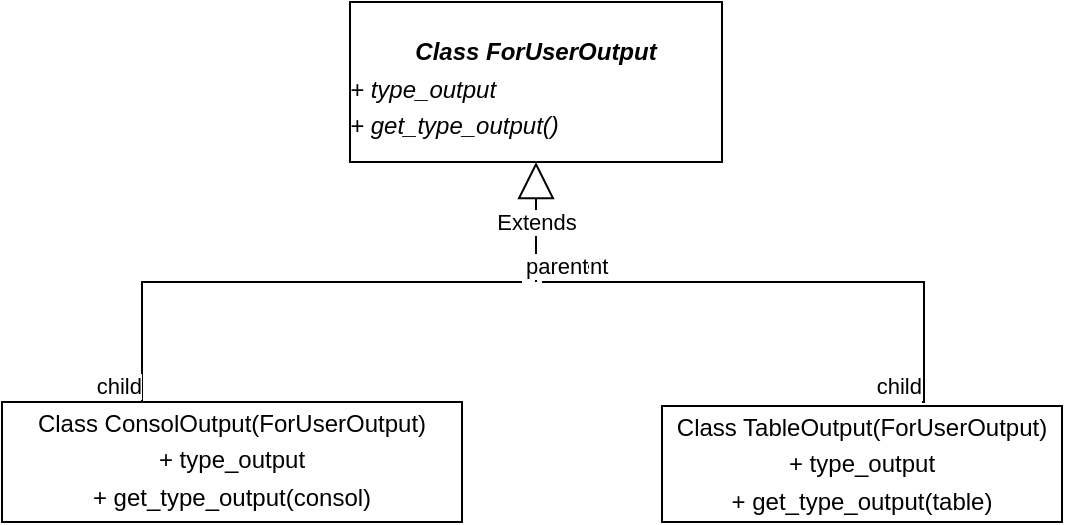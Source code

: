 <mxfile version="22.1.16" type="github">
  <diagram name="Страница — 1" id="HwZMOI3E_ZsHrhfsVW5a">
    <mxGraphModel dx="794" dy="412" grid="1" gridSize="10" guides="1" tooltips="1" connect="1" arrows="1" fold="1" page="1" pageScale="1" pageWidth="827" pageHeight="1169" math="0" shadow="0">
      <root>
        <object label="" Class="ForUserOutput" id="0">
          <mxCell />
        </object>
        <mxCell id="1" parent="0" />
        <UserObject label="&lt;p style=&quot;margin:0px;margin-top:4px;text-align:center;&quot;&gt;&lt;br&gt;&lt;b&gt;Class ForUserOutput&lt;/b&gt;&lt;/p&gt;&lt;p style=&quot;text-align: left; margin: 4px 0px 0px;&quot;&gt;+ type_output&lt;/p&gt;&lt;p style=&quot;text-align: left; margin: 4px 0px 0px;&quot;&gt;+ get_type_output()&lt;/p&gt;&lt;p style=&quot;margin:0px;margin-top:4px;text-align:center;&quot;&gt;&lt;b&gt;&lt;br&gt;&lt;/b&gt;&lt;/p&gt;" tooltip="ForUserOutput" id="h4rz5uWC_36sq37xX0iJ-5">
          <mxCell style="verticalAlign=middle;align=center;overflow=fill;fontSize=12;fontFamily=Helvetica;html=1;whiteSpace=wrap;fontStyle=2;labelPosition=center;verticalLabelPosition=middle;" vertex="1" parent="1">
            <mxGeometry x="344" y="20" width="186" height="80" as="geometry" />
          </mxCell>
        </UserObject>
        <mxCell id="h4rz5uWC_36sq37xX0iJ-6" value="Extends" style="endArrow=block;endSize=16;endFill=0;html=1;rounded=0;entryX=0.5;entryY=1;entryDx=0;entryDy=0;" edge="1" parent="1" target="h4rz5uWC_36sq37xX0iJ-5">
          <mxGeometry width="160" relative="1" as="geometry">
            <mxPoint x="437" y="160" as="sourcePoint" />
            <mxPoint x="490" y="190" as="targetPoint" />
          </mxGeometry>
        </mxCell>
        <mxCell id="h4rz5uWC_36sq37xX0iJ-9" value="" style="endArrow=none;html=1;edgeStyle=orthogonalEdgeStyle;rounded=0;" edge="1" parent="1">
          <mxGeometry relative="1" as="geometry">
            <mxPoint x="440" y="160" as="sourcePoint" />
            <mxPoint x="630" y="220" as="targetPoint" />
            <Array as="points">
              <mxPoint x="631" y="160" />
            </Array>
          </mxGeometry>
        </mxCell>
        <mxCell id="h4rz5uWC_36sq37xX0iJ-10" value="parent" style="edgeLabel;resizable=0;html=1;align=left;verticalAlign=bottom;" connectable="0" vertex="1" parent="h4rz5uWC_36sq37xX0iJ-9">
          <mxGeometry x="-1" relative="1" as="geometry" />
        </mxCell>
        <mxCell id="h4rz5uWC_36sq37xX0iJ-11" value="child" style="edgeLabel;resizable=0;html=1;align=right;verticalAlign=bottom;" connectable="0" vertex="1" parent="h4rz5uWC_36sq37xX0iJ-9">
          <mxGeometry x="1" relative="1" as="geometry" />
        </mxCell>
        <mxCell id="h4rz5uWC_36sq37xX0iJ-12" value="" style="endArrow=none;html=1;edgeStyle=orthogonalEdgeStyle;rounded=0;" edge="1" parent="1">
          <mxGeometry relative="1" as="geometry">
            <mxPoint x="430" y="160" as="sourcePoint" />
            <mxPoint x="240" y="220" as="targetPoint" />
            <Array as="points">
              <mxPoint x="400" y="160" />
              <mxPoint x="400" y="160" />
            </Array>
          </mxGeometry>
        </mxCell>
        <mxCell id="h4rz5uWC_36sq37xX0iJ-13" value="parent" style="edgeLabel;resizable=0;html=1;align=left;verticalAlign=bottom;" connectable="0" vertex="1" parent="h4rz5uWC_36sq37xX0iJ-12">
          <mxGeometry x="-1" relative="1" as="geometry" />
        </mxCell>
        <mxCell id="h4rz5uWC_36sq37xX0iJ-14" value="child" style="edgeLabel;resizable=0;html=1;align=right;verticalAlign=bottom;" connectable="0" vertex="1" parent="h4rz5uWC_36sq37xX0iJ-12">
          <mxGeometry x="1" relative="1" as="geometry" />
        </mxCell>
        <mxCell id="h4rz5uWC_36sq37xX0iJ-15" value="&lt;p style=&quot;margin:0px;margin-top:4px;text-align:center;&quot;&gt;Class ConsolOutput(ForUserOutput)&lt;/p&gt;&lt;p style=&quot;margin:0px;margin-top:4px;text-align:center;&quot;&gt;+ type_output&lt;/p&gt;&lt;p style=&quot;margin:0px;margin-top:4px;text-align:center;&quot;&gt;+ get_type_output(consol)&lt;/p&gt;" style="verticalAlign=top;align=left;overflow=fill;fontSize=12;fontFamily=Helvetica;html=1;whiteSpace=wrap;" vertex="1" parent="1">
          <mxGeometry x="170" y="220" width="230" height="60" as="geometry" />
        </mxCell>
        <mxCell id="h4rz5uWC_36sq37xX0iJ-16" value="&lt;p style=&quot;margin:0px;margin-top:4px;text-align:center;&quot;&gt;Class TableOutput(ForUserOutput)&lt;/p&gt;&lt;p style=&quot;margin:0px;margin-top:4px;text-align:center;&quot;&gt;+ type_output&lt;/p&gt;&lt;p style=&quot;margin:0px;margin-top:4px;text-align:center;&quot;&gt;+ get_type_output(table)&lt;/p&gt;" style="verticalAlign=top;align=left;overflow=fill;fontSize=12;fontFamily=Helvetica;html=1;whiteSpace=wrap;" vertex="1" parent="1">
          <mxGeometry x="500" y="222" width="200" height="58" as="geometry" />
        </mxCell>
      </root>
    </mxGraphModel>
  </diagram>
</mxfile>
